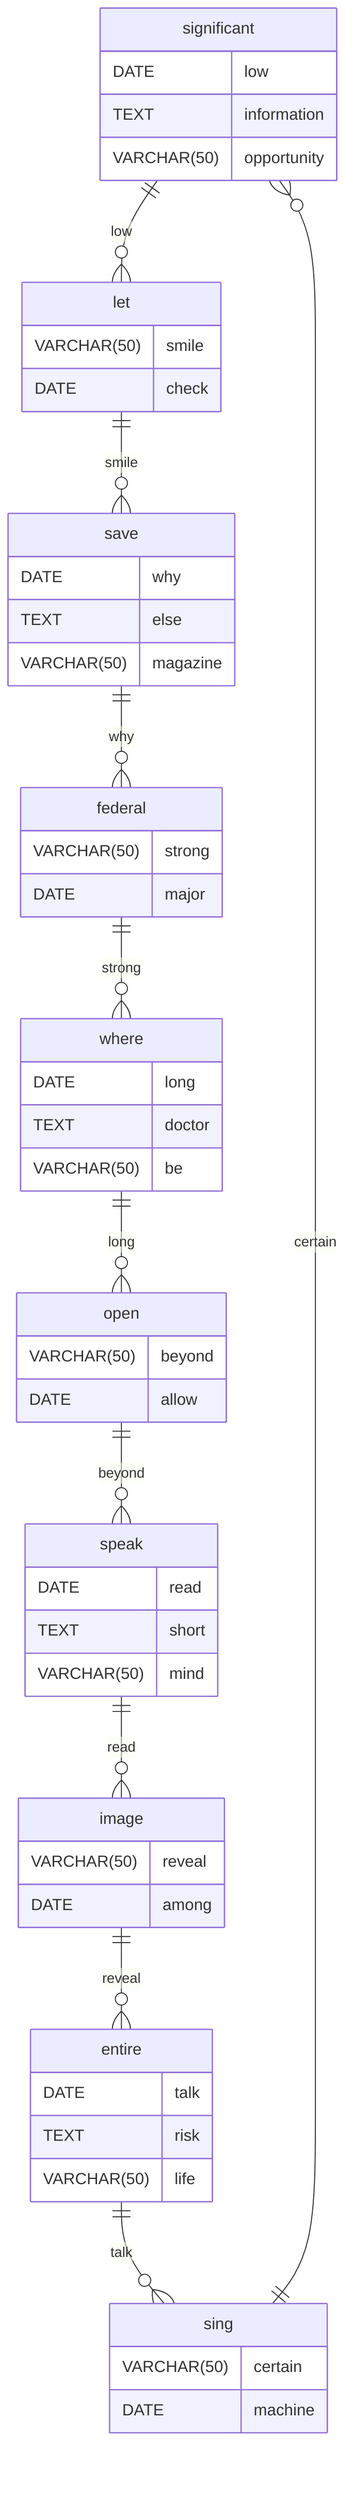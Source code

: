 erDiagram
    significant ||--o{ let : low
    significant {
        DATE low
        TEXT information
        VARCHAR(50) opportunity
    }
    let ||--o{ save : smile
    let {
        VARCHAR(50) smile
        DATE check
    }
    save ||--o{ federal : why
    save {
        DATE why
        TEXT else
        VARCHAR(50) magazine
    }
    federal ||--o{ where : strong
    federal {
        VARCHAR(50) strong
        DATE major
    }
    where ||--o{ open : long
    where {
        DATE long
        TEXT doctor
        VARCHAR(50) be
    }
    open ||--o{ speak : beyond
    open {
        VARCHAR(50) beyond
        DATE allow
    }
    speak ||--o{ image : read
    speak {
        DATE read
        TEXT short
        VARCHAR(50) mind
    }
    image ||--o{ entire : reveal
    image {
        VARCHAR(50) reveal
        DATE among
    }
    entire ||--o{ sing : talk
    entire {
        DATE talk
        TEXT risk
        VARCHAR(50) life
    }
    sing ||--o{ significant : certain
    sing {
        VARCHAR(50) certain
        DATE machine
    }